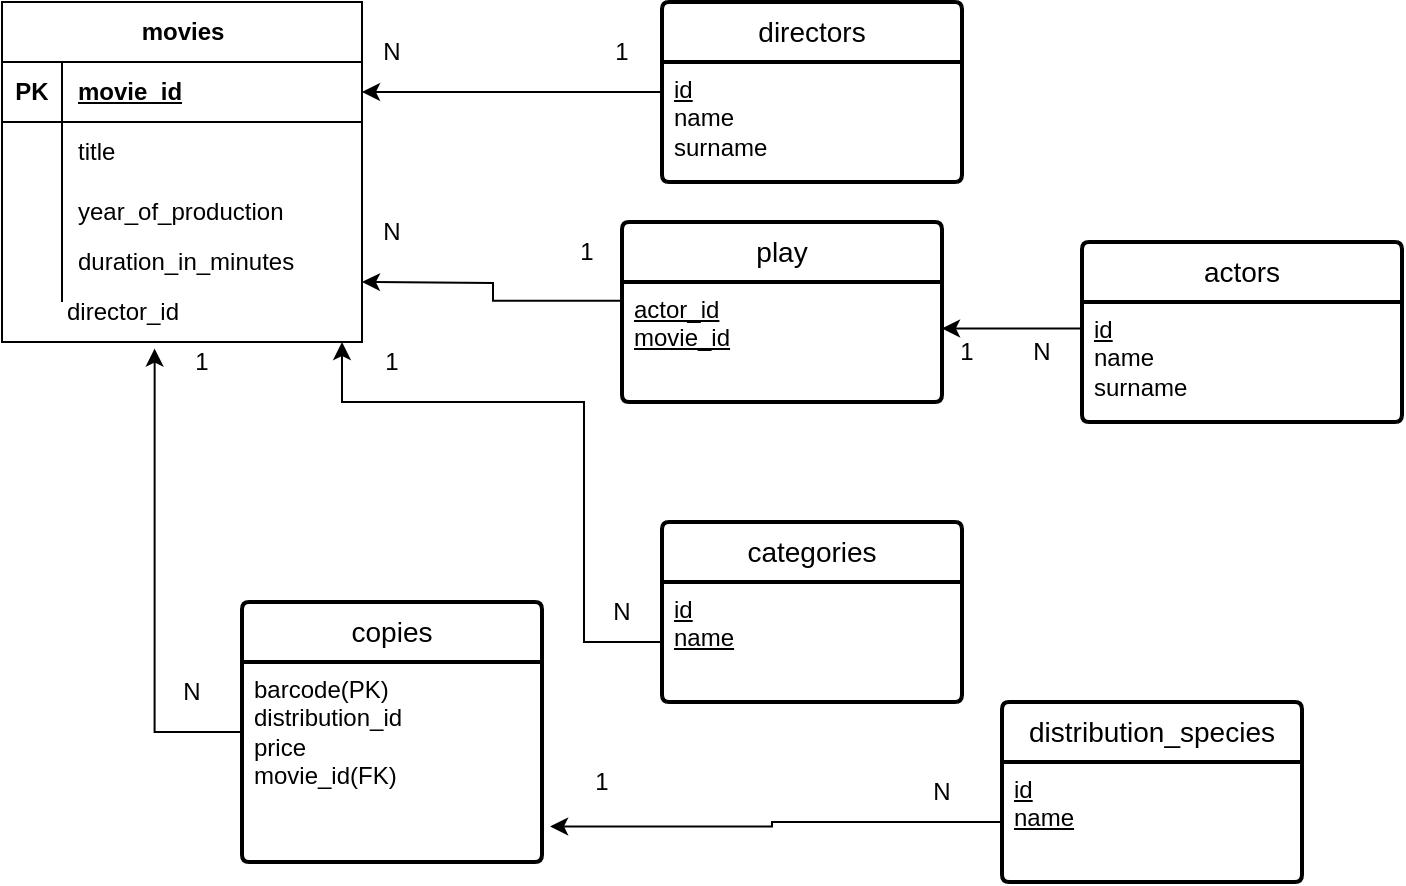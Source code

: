 <mxfile version="24.8.4">
  <diagram name="Page-1" id="Qr0belFfOtLrw46gNcIx">
    <mxGraphModel dx="737" dy="443" grid="1" gridSize="10" guides="1" tooltips="1" connect="1" arrows="1" fold="1" page="1" pageScale="1" pageWidth="850" pageHeight="1100" math="0" shadow="0">
      <root>
        <mxCell id="0" />
        <mxCell id="1" parent="0" />
        <mxCell id="cb593BEcCMVVSMPNYewj-27" style="edgeStyle=orthogonalEdgeStyle;rounded=0;orthogonalLoop=1;jettySize=auto;html=1;exitX=0.75;exitY=1;exitDx=0;exitDy=0;entryX=0.75;entryY=1;entryDx=0;entryDy=0;" edge="1" parent="1" source="cb593BEcCMVVSMPNYewj-25" target="cb593BEcCMVVSMPNYewj-24">
          <mxGeometry relative="1" as="geometry" />
        </mxCell>
        <mxCell id="cb593BEcCMVVSMPNYewj-1" value="movies" style="shape=table;startSize=30;container=1;collapsible=1;childLayout=tableLayout;fixedRows=1;rowLines=0;fontStyle=1;align=center;resizeLast=1;html=1;" vertex="1" parent="1">
          <mxGeometry x="60" y="40" width="180" height="170" as="geometry" />
        </mxCell>
        <mxCell id="cb593BEcCMVVSMPNYewj-2" value="" style="shape=tableRow;horizontal=0;startSize=0;swimlaneHead=0;swimlaneBody=0;fillColor=none;collapsible=0;dropTarget=0;points=[[0,0.5],[1,0.5]];portConstraint=eastwest;top=0;left=0;right=0;bottom=1;" vertex="1" parent="cb593BEcCMVVSMPNYewj-1">
          <mxGeometry y="30" width="180" height="30" as="geometry" />
        </mxCell>
        <mxCell id="cb593BEcCMVVSMPNYewj-3" value="PK" style="shape=partialRectangle;connectable=0;fillColor=none;top=0;left=0;bottom=0;right=0;fontStyle=1;overflow=hidden;whiteSpace=wrap;html=1;" vertex="1" parent="cb593BEcCMVVSMPNYewj-2">
          <mxGeometry width="30" height="30" as="geometry">
            <mxRectangle width="30" height="30" as="alternateBounds" />
          </mxGeometry>
        </mxCell>
        <mxCell id="cb593BEcCMVVSMPNYewj-4" value="movie_id" style="shape=partialRectangle;connectable=0;fillColor=none;top=0;left=0;bottom=0;right=0;align=left;spacingLeft=6;fontStyle=5;overflow=hidden;whiteSpace=wrap;html=1;" vertex="1" parent="cb593BEcCMVVSMPNYewj-2">
          <mxGeometry x="30" width="150" height="30" as="geometry">
            <mxRectangle width="150" height="30" as="alternateBounds" />
          </mxGeometry>
        </mxCell>
        <mxCell id="cb593BEcCMVVSMPNYewj-5" value="" style="shape=tableRow;horizontal=0;startSize=0;swimlaneHead=0;swimlaneBody=0;fillColor=none;collapsible=0;dropTarget=0;points=[[0,0.5],[1,0.5]];portConstraint=eastwest;top=0;left=0;right=0;bottom=0;" vertex="1" parent="cb593BEcCMVVSMPNYewj-1">
          <mxGeometry y="60" width="180" height="30" as="geometry" />
        </mxCell>
        <mxCell id="cb593BEcCMVVSMPNYewj-6" value="" style="shape=partialRectangle;connectable=0;fillColor=none;top=0;left=0;bottom=0;right=0;editable=1;overflow=hidden;whiteSpace=wrap;html=1;" vertex="1" parent="cb593BEcCMVVSMPNYewj-5">
          <mxGeometry width="30" height="30" as="geometry">
            <mxRectangle width="30" height="30" as="alternateBounds" />
          </mxGeometry>
        </mxCell>
        <mxCell id="cb593BEcCMVVSMPNYewj-7" value="title" style="shape=partialRectangle;connectable=0;fillColor=none;top=0;left=0;bottom=0;right=0;align=left;spacingLeft=6;overflow=hidden;whiteSpace=wrap;html=1;" vertex="1" parent="cb593BEcCMVVSMPNYewj-5">
          <mxGeometry x="30" width="150" height="30" as="geometry">
            <mxRectangle width="150" height="30" as="alternateBounds" />
          </mxGeometry>
        </mxCell>
        <mxCell id="cb593BEcCMVVSMPNYewj-8" value="" style="shape=tableRow;horizontal=0;startSize=0;swimlaneHead=0;swimlaneBody=0;fillColor=none;collapsible=0;dropTarget=0;points=[[0,0.5],[1,0.5]];portConstraint=eastwest;top=0;left=0;right=0;bottom=0;" vertex="1" parent="cb593BEcCMVVSMPNYewj-1">
          <mxGeometry y="90" width="180" height="30" as="geometry" />
        </mxCell>
        <mxCell id="cb593BEcCMVVSMPNYewj-9" value="" style="shape=partialRectangle;connectable=0;fillColor=none;top=0;left=0;bottom=0;right=0;editable=1;overflow=hidden;whiteSpace=wrap;html=1;" vertex="1" parent="cb593BEcCMVVSMPNYewj-8">
          <mxGeometry width="30" height="30" as="geometry">
            <mxRectangle width="30" height="30" as="alternateBounds" />
          </mxGeometry>
        </mxCell>
        <mxCell id="cb593BEcCMVVSMPNYewj-10" value="year_of_production" style="shape=partialRectangle;connectable=0;fillColor=none;top=0;left=0;bottom=0;right=0;align=left;spacingLeft=6;overflow=hidden;whiteSpace=wrap;html=1;" vertex="1" parent="cb593BEcCMVVSMPNYewj-8">
          <mxGeometry x="30" width="150" height="30" as="geometry">
            <mxRectangle width="150" height="30" as="alternateBounds" />
          </mxGeometry>
        </mxCell>
        <mxCell id="cb593BEcCMVVSMPNYewj-11" value="" style="shape=tableRow;horizontal=0;startSize=0;swimlaneHead=0;swimlaneBody=0;fillColor=none;collapsible=0;dropTarget=0;points=[[0,0.5],[1,0.5]];portConstraint=eastwest;top=0;left=0;right=0;bottom=0;" vertex="1" parent="cb593BEcCMVVSMPNYewj-1">
          <mxGeometry y="120" width="180" height="30" as="geometry" />
        </mxCell>
        <mxCell id="cb593BEcCMVVSMPNYewj-12" value="" style="shape=partialRectangle;connectable=0;fillColor=none;top=0;left=0;bottom=0;right=0;editable=1;overflow=hidden;whiteSpace=wrap;html=1;" vertex="1" parent="cb593BEcCMVVSMPNYewj-11">
          <mxGeometry width="30" height="30" as="geometry">
            <mxRectangle width="30" height="30" as="alternateBounds" />
          </mxGeometry>
        </mxCell>
        <mxCell id="cb593BEcCMVVSMPNYewj-13" value="&lt;div&gt;duration_in_minutes&lt;/div&gt;&lt;div&gt;&lt;br&gt;&lt;/div&gt;" style="shape=partialRectangle;connectable=0;fillColor=none;top=0;left=0;bottom=0;right=0;align=left;spacingLeft=6;overflow=hidden;whiteSpace=wrap;html=1;" vertex="1" parent="cb593BEcCMVVSMPNYewj-11">
          <mxGeometry x="30" width="150" height="30" as="geometry">
            <mxRectangle width="150" height="30" as="alternateBounds" />
          </mxGeometry>
        </mxCell>
        <mxCell id="cb593BEcCMVVSMPNYewj-14" value="director_id" style="text;html=1;align=center;verticalAlign=middle;resizable=0;points=[];autosize=1;strokeColor=none;fillColor=none;" vertex="1" parent="1">
          <mxGeometry x="80" y="180" width="80" height="30" as="geometry" />
        </mxCell>
        <mxCell id="cb593BEcCMVVSMPNYewj-31" style="edgeStyle=orthogonalEdgeStyle;rounded=0;orthogonalLoop=1;jettySize=auto;html=1;entryX=1;entryY=0.5;entryDx=0;entryDy=0;" edge="1" parent="1" source="cb593BEcCMVVSMPNYewj-16" target="cb593BEcCMVVSMPNYewj-2">
          <mxGeometry relative="1" as="geometry" />
        </mxCell>
        <mxCell id="cb593BEcCMVVSMPNYewj-16" value="directors" style="swimlane;childLayout=stackLayout;horizontal=1;startSize=30;horizontalStack=0;rounded=1;fontSize=14;fontStyle=0;strokeWidth=2;resizeParent=0;resizeLast=1;shadow=0;dashed=0;align=center;arcSize=4;whiteSpace=wrap;html=1;" vertex="1" parent="1">
          <mxGeometry x="390" y="40" width="150" height="90" as="geometry" />
        </mxCell>
        <mxCell id="cb593BEcCMVVSMPNYewj-17" value="&lt;u&gt;id&lt;/u&gt;&lt;br&gt;name&lt;br&gt;surname" style="align=left;strokeColor=none;fillColor=none;spacingLeft=4;fontSize=12;verticalAlign=top;resizable=0;rotatable=0;part=1;html=1;" vertex="1" parent="cb593BEcCMVVSMPNYewj-16">
          <mxGeometry y="30" width="150" height="60" as="geometry" />
        </mxCell>
        <mxCell id="cb593BEcCMVVSMPNYewj-18" value="actors" style="swimlane;childLayout=stackLayout;horizontal=1;startSize=30;horizontalStack=0;rounded=1;fontSize=14;fontStyle=0;strokeWidth=2;resizeParent=0;resizeLast=1;shadow=0;dashed=0;align=center;arcSize=4;whiteSpace=wrap;html=1;" vertex="1" parent="1">
          <mxGeometry x="600" y="160" width="160" height="90" as="geometry" />
        </mxCell>
        <mxCell id="cb593BEcCMVVSMPNYewj-19" value="&lt;u&gt;id&lt;/u&gt;&lt;br&gt;name&lt;br&gt;surname" style="align=left;strokeColor=none;fillColor=none;spacingLeft=4;fontSize=12;verticalAlign=top;resizable=0;rotatable=0;part=1;html=1;" vertex="1" parent="cb593BEcCMVVSMPNYewj-18">
          <mxGeometry y="30" width="160" height="60" as="geometry" />
        </mxCell>
        <mxCell id="cb593BEcCMVVSMPNYewj-21" value="categories" style="swimlane;childLayout=stackLayout;horizontal=1;startSize=30;horizontalStack=0;rounded=1;fontSize=14;fontStyle=0;strokeWidth=2;resizeParent=0;resizeLast=1;shadow=0;dashed=0;align=center;arcSize=4;whiteSpace=wrap;html=1;" vertex="1" parent="1">
          <mxGeometry x="390" y="300" width="150" height="90" as="geometry" />
        </mxCell>
        <mxCell id="cb593BEcCMVVSMPNYewj-22" value="&lt;u&gt;id&lt;br&gt;name&lt;/u&gt;&lt;div&gt;&lt;u&gt;&lt;br&gt;&lt;/u&gt;&lt;/div&gt;" style="align=left;strokeColor=none;fillColor=none;spacingLeft=4;fontSize=12;verticalAlign=top;resizable=0;rotatable=0;part=1;html=1;" vertex="1" parent="cb593BEcCMVVSMPNYewj-21">
          <mxGeometry y="30" width="150" height="60" as="geometry" />
        </mxCell>
        <mxCell id="cb593BEcCMVVSMPNYewj-24" value="copies" style="swimlane;childLayout=stackLayout;horizontal=1;startSize=30;horizontalStack=0;rounded=1;fontSize=14;fontStyle=0;strokeWidth=2;resizeParent=0;resizeLast=1;shadow=0;dashed=0;align=center;arcSize=4;whiteSpace=wrap;html=1;" vertex="1" parent="1">
          <mxGeometry x="180" y="340" width="150" height="130" as="geometry" />
        </mxCell>
        <mxCell id="cb593BEcCMVVSMPNYewj-25" value="barcode(PK)&lt;br&gt;&lt;div&gt;distribution_id&lt;/div&gt;&lt;div&gt;price&lt;/div&gt;&lt;div&gt;movie_id(FK)&lt;br&gt;&lt;/div&gt;" style="align=left;strokeColor=none;fillColor=none;spacingLeft=4;fontSize=12;verticalAlign=top;resizable=0;rotatable=0;part=1;html=1;" vertex="1" parent="cb593BEcCMVVSMPNYewj-24">
          <mxGeometry y="30" width="150" height="100" as="geometry" />
        </mxCell>
        <mxCell id="cb593BEcCMVVSMPNYewj-28" value="distribution_species" style="swimlane;childLayout=stackLayout;horizontal=1;startSize=30;horizontalStack=0;rounded=1;fontSize=14;fontStyle=0;strokeWidth=2;resizeParent=0;resizeLast=1;shadow=0;dashed=0;align=center;arcSize=4;whiteSpace=wrap;html=1;" vertex="1" parent="1">
          <mxGeometry x="560" y="390" width="150" height="90" as="geometry" />
        </mxCell>
        <mxCell id="cb593BEcCMVVSMPNYewj-29" value="&lt;u&gt;id&lt;br&gt;name&lt;/u&gt;&lt;div&gt;&lt;u&gt;&lt;br&gt;&lt;/u&gt;&lt;/div&gt;" style="align=left;strokeColor=none;fillColor=none;spacingLeft=4;fontSize=12;verticalAlign=top;resizable=0;rotatable=0;part=1;html=1;" vertex="1" parent="cb593BEcCMVVSMPNYewj-28">
          <mxGeometry y="30" width="150" height="60" as="geometry" />
        </mxCell>
        <mxCell id="cb593BEcCMVVSMPNYewj-30" style="edgeStyle=orthogonalEdgeStyle;rounded=0;orthogonalLoop=1;jettySize=auto;html=1;exitX=0;exitY=0.5;exitDx=0;exitDy=0;entryX=0.704;entryY=1.11;entryDx=0;entryDy=0;entryPerimeter=0;" edge="1" parent="1" source="cb593BEcCMVVSMPNYewj-24" target="cb593BEcCMVVSMPNYewj-14">
          <mxGeometry relative="1" as="geometry" />
        </mxCell>
        <mxCell id="cb593BEcCMVVSMPNYewj-32" value="1" style="text;html=1;align=center;verticalAlign=middle;whiteSpace=wrap;rounded=0;" vertex="1" parent="1">
          <mxGeometry x="340" y="50" width="60" height="30" as="geometry" />
        </mxCell>
        <mxCell id="cb593BEcCMVVSMPNYewj-33" value="N" style="text;html=1;align=center;verticalAlign=middle;whiteSpace=wrap;rounded=0;" vertex="1" parent="1">
          <mxGeometry x="225" y="50" width="60" height="30" as="geometry" />
        </mxCell>
        <mxCell id="cb593BEcCMVVSMPNYewj-34" value="N" style="text;html=1;align=center;verticalAlign=middle;whiteSpace=wrap;rounded=0;" vertex="1" parent="1">
          <mxGeometry x="80" y="370" width="150" height="30" as="geometry" />
        </mxCell>
        <mxCell id="cb593BEcCMVVSMPNYewj-36" value="1" style="text;html=1;align=center;verticalAlign=middle;whiteSpace=wrap;rounded=0;" vertex="1" parent="1">
          <mxGeometry x="140" y="210" width="40" height="20" as="geometry" />
        </mxCell>
        <mxCell id="cb593BEcCMVVSMPNYewj-37" style="edgeStyle=orthogonalEdgeStyle;rounded=0;orthogonalLoop=1;jettySize=auto;html=1;" edge="1" parent="1" source="cb593BEcCMVVSMPNYewj-22">
          <mxGeometry relative="1" as="geometry">
            <mxPoint x="230" y="210" as="targetPoint" />
            <Array as="points">
              <mxPoint x="351" y="360" />
              <mxPoint x="351" y="240" />
            </Array>
          </mxGeometry>
        </mxCell>
        <mxCell id="cb593BEcCMVVSMPNYewj-38" value="1" style="text;html=1;align=center;verticalAlign=middle;whiteSpace=wrap;rounded=0;" vertex="1" parent="1">
          <mxGeometry x="235" y="210" width="40" height="20" as="geometry" />
        </mxCell>
        <mxCell id="cb593BEcCMVVSMPNYewj-39" value="N" style="text;html=1;align=center;verticalAlign=middle;whiteSpace=wrap;rounded=0;" vertex="1" parent="1">
          <mxGeometry x="340" y="330" width="60" height="30" as="geometry" />
        </mxCell>
        <mxCell id="cb593BEcCMVVSMPNYewj-40" style="edgeStyle=orthogonalEdgeStyle;rounded=0;orthogonalLoop=1;jettySize=auto;html=1;entryX=1.027;entryY=0.822;entryDx=0;entryDy=0;entryPerimeter=0;" edge="1" parent="1" source="cb593BEcCMVVSMPNYewj-29" target="cb593BEcCMVVSMPNYewj-25">
          <mxGeometry relative="1" as="geometry" />
        </mxCell>
        <mxCell id="cb593BEcCMVVSMPNYewj-41" value="N" style="text;html=1;align=center;verticalAlign=middle;whiteSpace=wrap;rounded=0;" vertex="1" parent="1">
          <mxGeometry x="500" y="420" width="60" height="30" as="geometry" />
        </mxCell>
        <mxCell id="cb593BEcCMVVSMPNYewj-42" value="1" style="text;html=1;align=center;verticalAlign=middle;whiteSpace=wrap;rounded=0;" vertex="1" parent="1">
          <mxGeometry x="340" y="420" width="40" height="20" as="geometry" />
        </mxCell>
        <mxCell id="cb593BEcCMVVSMPNYewj-44" value="N" style="text;html=1;align=center;verticalAlign=middle;whiteSpace=wrap;rounded=0;" vertex="1" parent="1">
          <mxGeometry x="550" y="200" width="60" height="30" as="geometry" />
        </mxCell>
        <mxCell id="cb593BEcCMVVSMPNYewj-46" value="N" style="text;html=1;align=center;verticalAlign=middle;whiteSpace=wrap;rounded=0;" vertex="1" parent="1">
          <mxGeometry x="225" y="140" width="60" height="30" as="geometry" />
        </mxCell>
        <mxCell id="cb593BEcCMVVSMPNYewj-47" value="play" style="swimlane;childLayout=stackLayout;horizontal=1;startSize=30;horizontalStack=0;rounded=1;fontSize=14;fontStyle=0;strokeWidth=2;resizeParent=0;resizeLast=1;shadow=0;dashed=0;align=center;arcSize=4;whiteSpace=wrap;html=1;" vertex="1" parent="1">
          <mxGeometry x="370" y="150" width="160" height="90" as="geometry" />
        </mxCell>
        <mxCell id="cb593BEcCMVVSMPNYewj-48" value="&lt;u&gt;actor_id&lt;/u&gt;&lt;br&gt;&lt;u&gt;movie_id&lt;/u&gt;" style="align=left;strokeColor=none;fillColor=none;spacingLeft=4;fontSize=12;verticalAlign=top;resizable=0;rotatable=0;part=1;html=1;" vertex="1" parent="cb593BEcCMVVSMPNYewj-47">
          <mxGeometry y="30" width="160" height="60" as="geometry" />
        </mxCell>
        <mxCell id="cb593BEcCMVVSMPNYewj-50" value="1" style="text;html=1;align=center;verticalAlign=middle;whiteSpace=wrap;rounded=0;" vertex="1" parent="1">
          <mxGeometry x="330" y="150" width="45" height="30" as="geometry" />
        </mxCell>
        <mxCell id="cb593BEcCMVVSMPNYewj-51" value="1" style="text;html=1;align=center;verticalAlign=middle;whiteSpace=wrap;rounded=0;" vertex="1" parent="1">
          <mxGeometry x="520" y="190" width="45" height="50" as="geometry" />
        </mxCell>
        <mxCell id="cb593BEcCMVVSMPNYewj-52" style="edgeStyle=orthogonalEdgeStyle;rounded=0;orthogonalLoop=1;jettySize=auto;html=1;exitX=-0.001;exitY=0.157;exitDx=0;exitDy=0;exitPerimeter=0;" edge="1" parent="1" source="cb593BEcCMVVSMPNYewj-48">
          <mxGeometry relative="1" as="geometry">
            <mxPoint x="385" y="179.31" as="sourcePoint" />
            <mxPoint x="240" y="180" as="targetPoint" />
          </mxGeometry>
        </mxCell>
        <mxCell id="cb593BEcCMVVSMPNYewj-53" style="edgeStyle=orthogonalEdgeStyle;rounded=0;orthogonalLoop=1;jettySize=auto;html=1;exitX=0.849;exitY=0.107;exitDx=0;exitDy=0;exitPerimeter=0;" edge="1" parent="1" source="cb593BEcCMVVSMPNYewj-44">
          <mxGeometry relative="1" as="geometry">
            <mxPoint x="600" y="204.66" as="sourcePoint" />
            <mxPoint x="530" y="203" as="targetPoint" />
          </mxGeometry>
        </mxCell>
      </root>
    </mxGraphModel>
  </diagram>
</mxfile>
